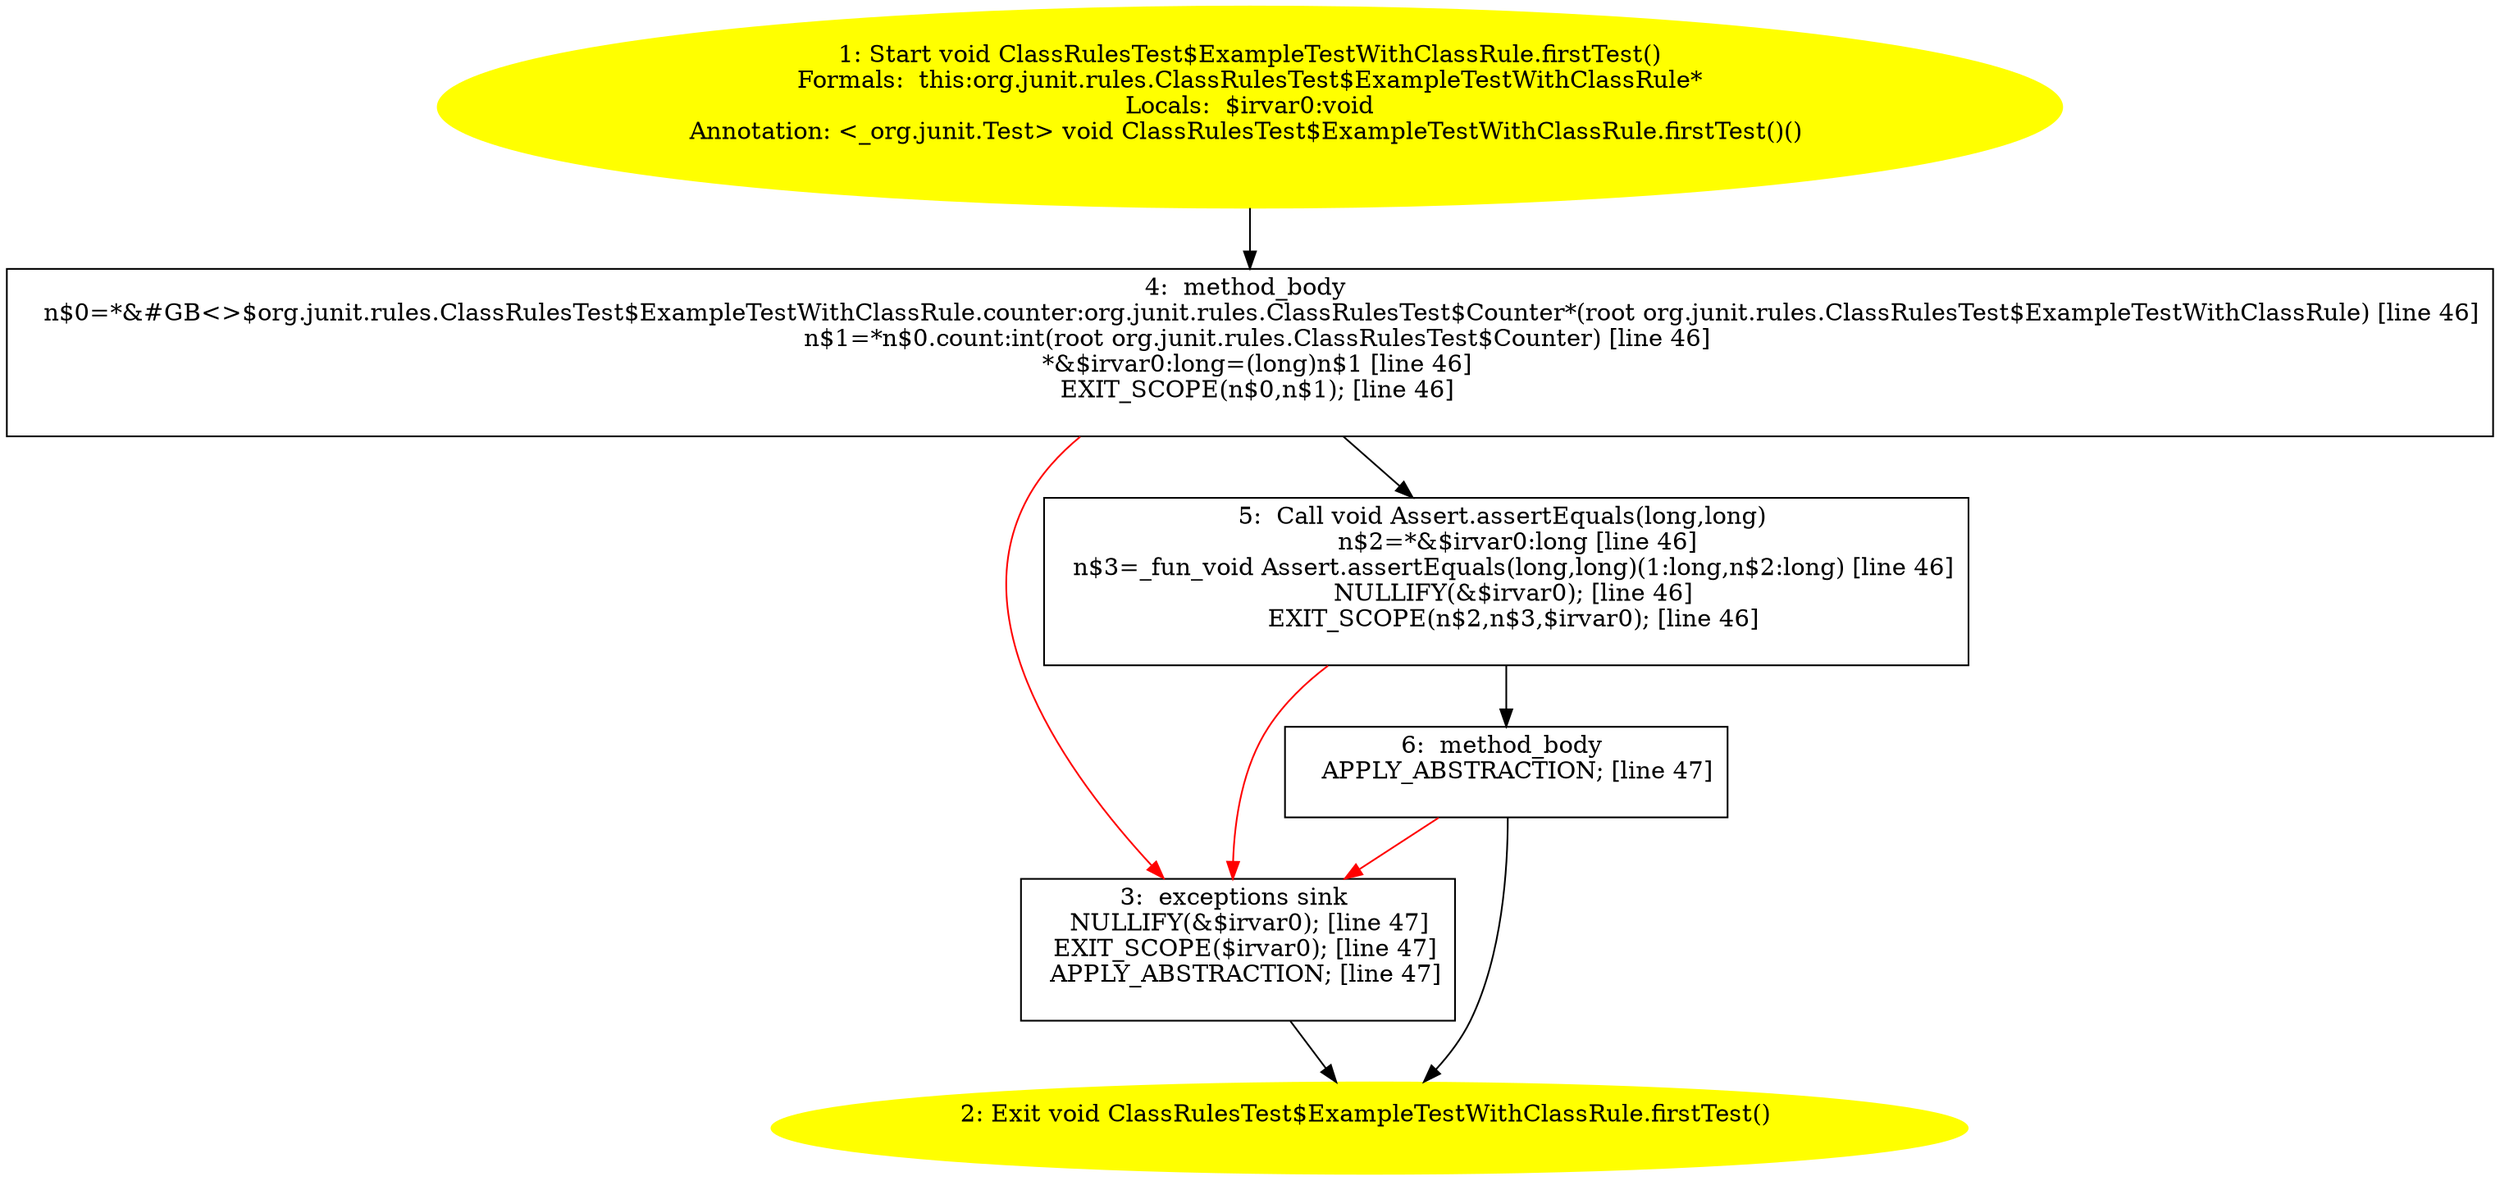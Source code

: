 /* @generated */
digraph cfg {
"org.junit.rules.ClassRulesTest$ExampleTestWithClassRule.firstTest():void.4e520a3537da9595e0004149440b5620_1" [label="1: Start void ClassRulesTest$ExampleTestWithClassRule.firstTest()\nFormals:  this:org.junit.rules.ClassRulesTest$ExampleTestWithClassRule*\nLocals:  $irvar0:void\nAnnotation: <_org.junit.Test> void ClassRulesTest$ExampleTestWithClassRule.firstTest()() \n  " color=yellow style=filled]
	

	 "org.junit.rules.ClassRulesTest$ExampleTestWithClassRule.firstTest():void.4e520a3537da9595e0004149440b5620_1" -> "org.junit.rules.ClassRulesTest$ExampleTestWithClassRule.firstTest():void.4e520a3537da9595e0004149440b5620_4" ;
"org.junit.rules.ClassRulesTest$ExampleTestWithClassRule.firstTest():void.4e520a3537da9595e0004149440b5620_2" [label="2: Exit void ClassRulesTest$ExampleTestWithClassRule.firstTest() \n  " color=yellow style=filled]
	

"org.junit.rules.ClassRulesTest$ExampleTestWithClassRule.firstTest():void.4e520a3537da9595e0004149440b5620_3" [label="3:  exceptions sink \n   NULLIFY(&$irvar0); [line 47]\n  EXIT_SCOPE($irvar0); [line 47]\n  APPLY_ABSTRACTION; [line 47]\n " shape="box"]
	

	 "org.junit.rules.ClassRulesTest$ExampleTestWithClassRule.firstTest():void.4e520a3537da9595e0004149440b5620_3" -> "org.junit.rules.ClassRulesTest$ExampleTestWithClassRule.firstTest():void.4e520a3537da9595e0004149440b5620_2" ;
"org.junit.rules.ClassRulesTest$ExampleTestWithClassRule.firstTest():void.4e520a3537da9595e0004149440b5620_4" [label="4:  method_body \n   n$0=*&#GB<>$org.junit.rules.ClassRulesTest$ExampleTestWithClassRule.counter:org.junit.rules.ClassRulesTest$Counter*(root org.junit.rules.ClassRulesTest$ExampleTestWithClassRule) [line 46]\n  n$1=*n$0.count:int(root org.junit.rules.ClassRulesTest$Counter) [line 46]\n  *&$irvar0:long=(long)n$1 [line 46]\n  EXIT_SCOPE(n$0,n$1); [line 46]\n " shape="box"]
	

	 "org.junit.rules.ClassRulesTest$ExampleTestWithClassRule.firstTest():void.4e520a3537da9595e0004149440b5620_4" -> "org.junit.rules.ClassRulesTest$ExampleTestWithClassRule.firstTest():void.4e520a3537da9595e0004149440b5620_5" ;
	 "org.junit.rules.ClassRulesTest$ExampleTestWithClassRule.firstTest():void.4e520a3537da9595e0004149440b5620_4" -> "org.junit.rules.ClassRulesTest$ExampleTestWithClassRule.firstTest():void.4e520a3537da9595e0004149440b5620_3" [color="red" ];
"org.junit.rules.ClassRulesTest$ExampleTestWithClassRule.firstTest():void.4e520a3537da9595e0004149440b5620_5" [label="5:  Call void Assert.assertEquals(long,long) \n   n$2=*&$irvar0:long [line 46]\n  n$3=_fun_void Assert.assertEquals(long,long)(1:long,n$2:long) [line 46]\n  NULLIFY(&$irvar0); [line 46]\n  EXIT_SCOPE(n$2,n$3,$irvar0); [line 46]\n " shape="box"]
	

	 "org.junit.rules.ClassRulesTest$ExampleTestWithClassRule.firstTest():void.4e520a3537da9595e0004149440b5620_5" -> "org.junit.rules.ClassRulesTest$ExampleTestWithClassRule.firstTest():void.4e520a3537da9595e0004149440b5620_6" ;
	 "org.junit.rules.ClassRulesTest$ExampleTestWithClassRule.firstTest():void.4e520a3537da9595e0004149440b5620_5" -> "org.junit.rules.ClassRulesTest$ExampleTestWithClassRule.firstTest():void.4e520a3537da9595e0004149440b5620_3" [color="red" ];
"org.junit.rules.ClassRulesTest$ExampleTestWithClassRule.firstTest():void.4e520a3537da9595e0004149440b5620_6" [label="6:  method_body \n   APPLY_ABSTRACTION; [line 47]\n " shape="box"]
	

	 "org.junit.rules.ClassRulesTest$ExampleTestWithClassRule.firstTest():void.4e520a3537da9595e0004149440b5620_6" -> "org.junit.rules.ClassRulesTest$ExampleTestWithClassRule.firstTest():void.4e520a3537da9595e0004149440b5620_2" ;
	 "org.junit.rules.ClassRulesTest$ExampleTestWithClassRule.firstTest():void.4e520a3537da9595e0004149440b5620_6" -> "org.junit.rules.ClassRulesTest$ExampleTestWithClassRule.firstTest():void.4e520a3537da9595e0004149440b5620_3" [color="red" ];
}
